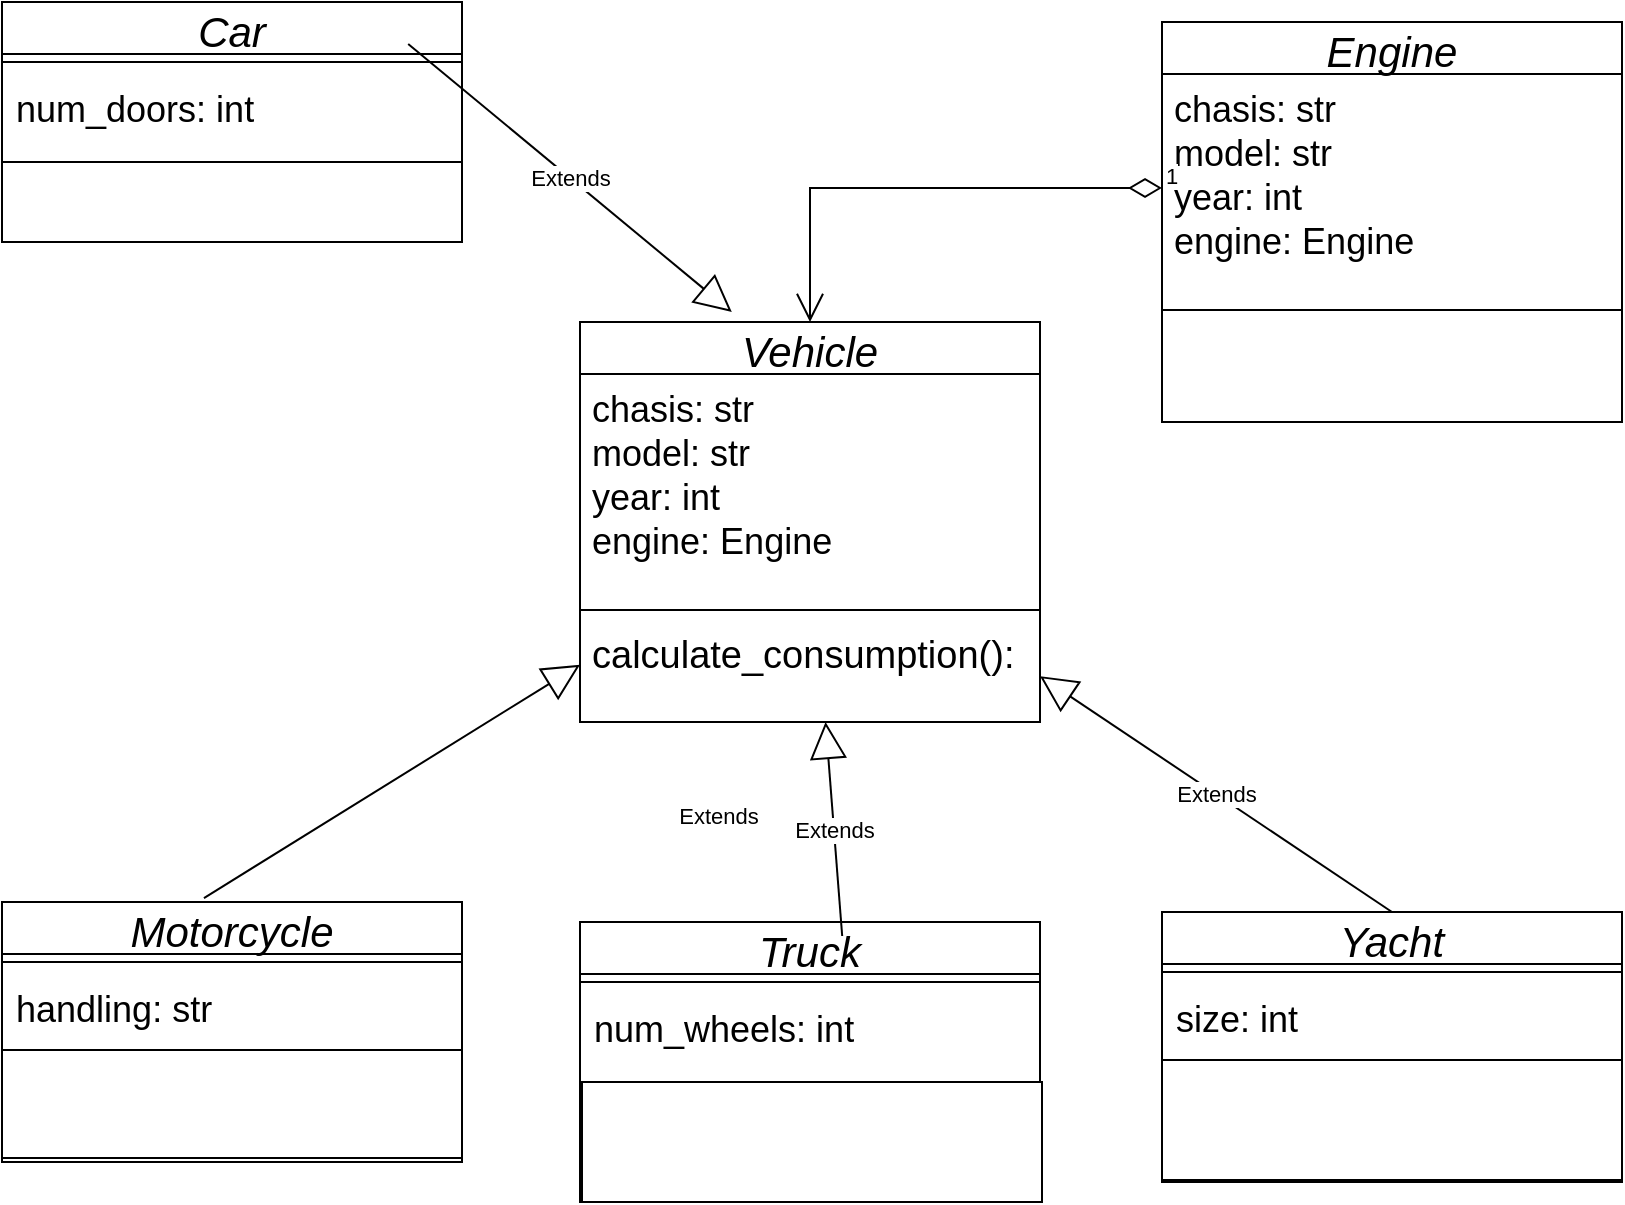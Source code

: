 <mxfile version="24.0.6" type="github">
  <diagram id="C5RBs43oDa-KdzZeNtuy" name="Page-1">
    <mxGraphModel dx="1332" dy="500" grid="1" gridSize="10" guides="1" tooltips="1" connect="1" arrows="1" fold="1" page="1" pageScale="1" pageWidth="827" pageHeight="1169" math="0" shadow="0">
      <root>
        <mxCell id="WIyWlLk6GJQsqaUBKTNV-0" />
        <mxCell id="WIyWlLk6GJQsqaUBKTNV-1" parent="WIyWlLk6GJQsqaUBKTNV-0" />
        <mxCell id="zkfFHV4jXpPFQw0GAbJ--0" value="Vehicle" style="swimlane;fontStyle=2;align=center;verticalAlign=middle;childLayout=stackLayout;horizontal=1;startSize=26;horizontalStack=0;resizeParent=1;resizeLast=0;collapsible=1;marginBottom=0;rounded=0;shadow=0;strokeWidth=1;fontSize=21;" parent="WIyWlLk6GJQsqaUBKTNV-1" vertex="1">
          <mxGeometry x="299" y="190" width="230" height="200" as="geometry">
            <mxRectangle x="230" y="140" width="160" height="26" as="alternateBounds" />
          </mxGeometry>
        </mxCell>
        <mxCell id="zkfFHV4jXpPFQw0GAbJ--3" value="chasis: str&#xa;model: str&#xa;year: int &#xa;engine: Engine&#xa;&#xa;" style="text;align=left;verticalAlign=top;spacingLeft=4;spacingRight=4;overflow=hidden;rotatable=0;points=[[0,0.5],[1,0.5]];portConstraint=eastwest;rounded=0;shadow=0;html=0;fontSize=18;" parent="zkfFHV4jXpPFQw0GAbJ--0" vertex="1">
          <mxGeometry y="26" width="230" height="114" as="geometry" />
        </mxCell>
        <mxCell id="zkfFHV4jXpPFQw0GAbJ--4" value="" style="line;html=1;strokeWidth=1;align=left;verticalAlign=middle;spacingTop=-1;spacingLeft=3;spacingRight=3;rotatable=0;labelPosition=right;points=[];portConstraint=eastwest;" parent="zkfFHV4jXpPFQw0GAbJ--0" vertex="1">
          <mxGeometry y="140" width="230" height="8" as="geometry" />
        </mxCell>
        <mxCell id="zkfFHV4jXpPFQw0GAbJ--5" value="calculate_consumption():" style="text;align=left;verticalAlign=top;spacingLeft=4;spacingRight=4;overflow=hidden;rotatable=0;points=[[0,0.5],[1,0.5]];portConstraint=eastwest;fontSize=19;" parent="zkfFHV4jXpPFQw0GAbJ--0" vertex="1">
          <mxGeometry y="148" width="230" height="26" as="geometry" />
        </mxCell>
        <mxCell id="W211HIJI23N94YB3LOgb-0" value="Motorcycle" style="swimlane;fontStyle=2;align=center;verticalAlign=middle;childLayout=stackLayout;horizontal=1;startSize=26;horizontalStack=0;resizeParent=1;resizeLast=0;collapsible=1;marginBottom=0;rounded=0;shadow=0;strokeWidth=1;fontSize=21;" vertex="1" parent="WIyWlLk6GJQsqaUBKTNV-1">
          <mxGeometry x="10" y="480" width="230" height="130" as="geometry">
            <mxRectangle x="230" y="140" width="160" height="26" as="alternateBounds" />
          </mxGeometry>
        </mxCell>
        <mxCell id="W211HIJI23N94YB3LOgb-2" value="" style="line;html=1;strokeWidth=1;align=left;verticalAlign=middle;spacingTop=-1;spacingLeft=3;spacingRight=3;rotatable=0;labelPosition=right;points=[];portConstraint=eastwest;" vertex="1" parent="W211HIJI23N94YB3LOgb-0">
          <mxGeometry y="26" width="230" height="8" as="geometry" />
        </mxCell>
        <mxCell id="W211HIJI23N94YB3LOgb-27" value="&lt;font style=&quot;font-size: 18px;&quot;&gt;&amp;nbsp;handling: str&lt;/font&gt;" style="text;html=1;align=left;verticalAlign=middle;resizable=0;points=[];autosize=1;strokeColor=none;fillColor=none;" vertex="1" parent="W211HIJI23N94YB3LOgb-0">
          <mxGeometry y="34" width="230" height="40" as="geometry" />
        </mxCell>
        <mxCell id="W211HIJI23N94YB3LOgb-32" value="" style="whiteSpace=wrap;html=1;" vertex="1" parent="W211HIJI23N94YB3LOgb-0">
          <mxGeometry y="74" width="230" height="54" as="geometry" />
        </mxCell>
        <mxCell id="W211HIJI23N94YB3LOgb-4" value="Car" style="swimlane;fontStyle=2;align=center;verticalAlign=middle;childLayout=stackLayout;horizontal=1;startSize=26;horizontalStack=0;resizeParent=1;resizeLast=0;collapsible=1;marginBottom=0;rounded=0;shadow=0;strokeWidth=1;fontSize=21;" vertex="1" parent="WIyWlLk6GJQsqaUBKTNV-1">
          <mxGeometry x="10" y="30" width="230" height="120" as="geometry">
            <mxRectangle x="230" y="140" width="160" height="26" as="alternateBounds" />
          </mxGeometry>
        </mxCell>
        <mxCell id="W211HIJI23N94YB3LOgb-6" value="" style="line;html=1;strokeWidth=1;align=left;verticalAlign=middle;spacingTop=-1;spacingLeft=3;spacingRight=3;rotatable=0;labelPosition=right;points=[];portConstraint=eastwest;" vertex="1" parent="W211HIJI23N94YB3LOgb-4">
          <mxGeometry y="26" width="230" height="8" as="geometry" />
        </mxCell>
        <mxCell id="W211HIJI23N94YB3LOgb-26" value="&lt;font style=&quot;font-size: 18px;&quot;&gt;&amp;nbsp;num_doors: int&lt;/font&gt;" style="text;html=1;align=left;verticalAlign=middle;resizable=0;points=[];autosize=1;strokeColor=none;fillColor=none;" vertex="1" parent="W211HIJI23N94YB3LOgb-4">
          <mxGeometry y="34" width="230" height="40" as="geometry" />
        </mxCell>
        <mxCell id="W211HIJI23N94YB3LOgb-8" value="Truck" style="swimlane;fontStyle=2;align=center;verticalAlign=middle;childLayout=stackLayout;horizontal=1;startSize=26;horizontalStack=0;resizeParent=1;resizeLast=0;collapsible=1;marginBottom=0;rounded=0;shadow=0;strokeWidth=1;fontSize=21;" vertex="1" parent="WIyWlLk6GJQsqaUBKTNV-1">
          <mxGeometry x="299" y="490" width="230" height="140" as="geometry">
            <mxRectangle x="230" y="140" width="160" height="26" as="alternateBounds" />
          </mxGeometry>
        </mxCell>
        <mxCell id="W211HIJI23N94YB3LOgb-10" value="" style="line;html=1;strokeWidth=1;align=left;verticalAlign=middle;spacingTop=-1;spacingLeft=3;spacingRight=3;rotatable=0;labelPosition=right;points=[];portConstraint=eastwest;" vertex="1" parent="W211HIJI23N94YB3LOgb-8">
          <mxGeometry y="26" width="230" height="8" as="geometry" />
        </mxCell>
        <mxCell id="W211HIJI23N94YB3LOgb-28" value="&lt;font style=&quot;font-size: 18px;&quot;&gt;&amp;nbsp;num_wheels: int&lt;/font&gt;" style="text;html=1;align=left;verticalAlign=middle;resizable=0;points=[];autosize=1;strokeColor=none;fillColor=none;" vertex="1" parent="W211HIJI23N94YB3LOgb-8">
          <mxGeometry y="34" width="230" height="40" as="geometry" />
        </mxCell>
        <mxCell id="W211HIJI23N94YB3LOgb-12" value="Yacht" style="swimlane;fontStyle=2;align=center;verticalAlign=middle;childLayout=stackLayout;horizontal=1;startSize=26;horizontalStack=0;resizeParent=1;resizeLast=0;collapsible=1;marginBottom=0;rounded=0;shadow=0;strokeWidth=1;fontSize=21;" vertex="1" parent="WIyWlLk6GJQsqaUBKTNV-1">
          <mxGeometry x="590" y="485" width="230" height="135" as="geometry">
            <mxRectangle x="230" y="140" width="160" height="26" as="alternateBounds" />
          </mxGeometry>
        </mxCell>
        <mxCell id="W211HIJI23N94YB3LOgb-14" value="" style="line;html=1;strokeWidth=1;align=left;verticalAlign=middle;spacingTop=-1;spacingLeft=3;spacingRight=3;rotatable=0;labelPosition=right;points=[];portConstraint=eastwest;" vertex="1" parent="W211HIJI23N94YB3LOgb-12">
          <mxGeometry y="26" width="230" height="8" as="geometry" />
        </mxCell>
        <mxCell id="W211HIJI23N94YB3LOgb-29" value="&lt;font style=&quot;font-size: 18px;&quot;&gt;&amp;nbsp;size: int&lt;/font&gt;" style="text;html=1;align=left;verticalAlign=middle;resizable=0;points=[];autosize=1;strokeColor=none;fillColor=none;" vertex="1" parent="W211HIJI23N94YB3LOgb-12">
          <mxGeometry y="34" width="230" height="40" as="geometry" />
        </mxCell>
        <mxCell id="W211HIJI23N94YB3LOgb-34" value="" style="whiteSpace=wrap;html=1;" vertex="1" parent="W211HIJI23N94YB3LOgb-12">
          <mxGeometry y="74" width="230" height="60" as="geometry" />
        </mxCell>
        <mxCell id="W211HIJI23N94YB3LOgb-16" value="Engine" style="swimlane;fontStyle=2;align=center;verticalAlign=middle;childLayout=stackLayout;horizontal=1;startSize=26;horizontalStack=0;resizeParent=1;resizeLast=0;collapsible=1;marginBottom=0;rounded=0;shadow=0;strokeWidth=1;fontSize=21;" vertex="1" parent="WIyWlLk6GJQsqaUBKTNV-1">
          <mxGeometry x="590" y="40" width="230" height="200" as="geometry">
            <mxRectangle x="230" y="140" width="160" height="26" as="alternateBounds" />
          </mxGeometry>
        </mxCell>
        <mxCell id="W211HIJI23N94YB3LOgb-17" value="chasis: str&#xa;model: str&#xa;year: int &#xa;engine: Engine&#xa;&#xa;" style="text;align=left;verticalAlign=top;spacingLeft=4;spacingRight=4;overflow=hidden;rotatable=0;points=[[0,0.5],[1,0.5]];portConstraint=eastwest;rounded=0;shadow=0;html=0;fontSize=18;" vertex="1" parent="W211HIJI23N94YB3LOgb-16">
          <mxGeometry y="26" width="230" height="114" as="geometry" />
        </mxCell>
        <mxCell id="W211HIJI23N94YB3LOgb-18" value="" style="line;html=1;strokeWidth=1;align=left;verticalAlign=middle;spacingTop=-1;spacingLeft=3;spacingRight=3;rotatable=0;labelPosition=right;points=[];portConstraint=eastwest;" vertex="1" parent="W211HIJI23N94YB3LOgb-16">
          <mxGeometry y="140" width="230" height="8" as="geometry" />
        </mxCell>
        <mxCell id="W211HIJI23N94YB3LOgb-20" value="1" style="endArrow=open;html=1;endSize=12;startArrow=diamondThin;startSize=14;startFill=0;edgeStyle=orthogonalEdgeStyle;align=left;verticalAlign=bottom;rounded=0;exitX=0;exitY=0.5;exitDx=0;exitDy=0;strokeWidth=1;jumpSize=12;" edge="1" parent="WIyWlLk6GJQsqaUBKTNV-1" source="W211HIJI23N94YB3LOgb-17" target="zkfFHV4jXpPFQw0GAbJ--0">
          <mxGeometry x="-1" y="3" relative="1" as="geometry">
            <mxPoint x="330" y="280" as="sourcePoint" />
            <mxPoint x="490" y="280" as="targetPoint" />
          </mxGeometry>
        </mxCell>
        <mxCell id="W211HIJI23N94YB3LOgb-21" value="Extends" style="endArrow=block;endSize=16;endFill=0;html=1;rounded=0;exitX=0.439;exitY=-0.015;exitDx=0;exitDy=0;exitPerimeter=0;" edge="1" parent="WIyWlLk6GJQsqaUBKTNV-1" source="W211HIJI23N94YB3LOgb-0" target="zkfFHV4jXpPFQw0GAbJ--0">
          <mxGeometry x="1" y="-92" width="160" relative="1" as="geometry">
            <mxPoint x="20" y="320" as="sourcePoint" />
            <mxPoint x="180" y="320" as="targetPoint" />
            <mxPoint x="20" y="-2" as="offset" />
          </mxGeometry>
        </mxCell>
        <mxCell id="W211HIJI23N94YB3LOgb-22" value="Extends" style="endArrow=block;endSize=16;endFill=0;html=1;rounded=0;exitX=0.883;exitY=-0.044;exitDx=0;exitDy=0;exitPerimeter=0;entryX=0.33;entryY=-0.025;entryDx=0;entryDy=0;entryPerimeter=0;" edge="1" parent="WIyWlLk6GJQsqaUBKTNV-1" target="zkfFHV4jXpPFQw0GAbJ--0">
          <mxGeometry width="160" relative="1" as="geometry">
            <mxPoint x="213.09" y="50.984" as="sourcePoint" />
            <mxPoint x="400" y="110" as="targetPoint" />
          </mxGeometry>
        </mxCell>
        <mxCell id="W211HIJI23N94YB3LOgb-23" value="Extends" style="endArrow=block;endSize=16;endFill=0;html=1;rounded=0;exitX=0.5;exitY=0;exitDx=0;exitDy=0;" edge="1" parent="WIyWlLk6GJQsqaUBKTNV-1" source="W211HIJI23N94YB3LOgb-12" target="zkfFHV4jXpPFQw0GAbJ--0">
          <mxGeometry width="160" relative="1" as="geometry">
            <mxPoint x="600" y="380" as="sourcePoint" />
            <mxPoint x="760" y="380" as="targetPoint" />
          </mxGeometry>
        </mxCell>
        <mxCell id="W211HIJI23N94YB3LOgb-25" value="Extends" style="endArrow=block;endSize=16;endFill=0;html=1;rounded=0;exitX=0.57;exitY=0.05;exitDx=0;exitDy=0;exitPerimeter=0;" edge="1" parent="WIyWlLk6GJQsqaUBKTNV-1" source="W211HIJI23N94YB3LOgb-8" target="zkfFHV4jXpPFQw0GAbJ--0">
          <mxGeometry width="160" relative="1" as="geometry">
            <mxPoint x="270" y="440" as="sourcePoint" />
            <mxPoint x="430" y="440" as="targetPoint" />
          </mxGeometry>
        </mxCell>
        <mxCell id="W211HIJI23N94YB3LOgb-31" value="" style="whiteSpace=wrap;html=1;" vertex="1" parent="WIyWlLk6GJQsqaUBKTNV-1">
          <mxGeometry x="10" y="110" width="230" height="40" as="geometry" />
        </mxCell>
        <mxCell id="W211HIJI23N94YB3LOgb-33" value="" style="whiteSpace=wrap;html=1;" vertex="1" parent="WIyWlLk6GJQsqaUBKTNV-1">
          <mxGeometry x="300" y="570" width="230" height="60" as="geometry" />
        </mxCell>
      </root>
    </mxGraphModel>
  </diagram>
</mxfile>
